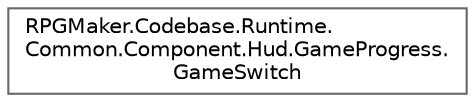digraph "クラス階層図"
{
 // LATEX_PDF_SIZE
  bgcolor="transparent";
  edge [fontname=Helvetica,fontsize=10,labelfontname=Helvetica,labelfontsize=10];
  node [fontname=Helvetica,fontsize=10,shape=box,height=0.2,width=0.4];
  rankdir="LR";
  Node0 [id="Node000000",label="RPGMaker.Codebase.Runtime.\lCommon.Component.Hud.GameProgress.\lGameSwitch",height=0.2,width=0.4,color="grey40", fillcolor="white", style="filled",URL="$db/d23/class_r_p_g_maker_1_1_codebase_1_1_runtime_1_1_common_1_1_component_1_1_hud_1_1_game_progress_1_1_game_switch.html",tooltip="ゲーム切替"];
}
